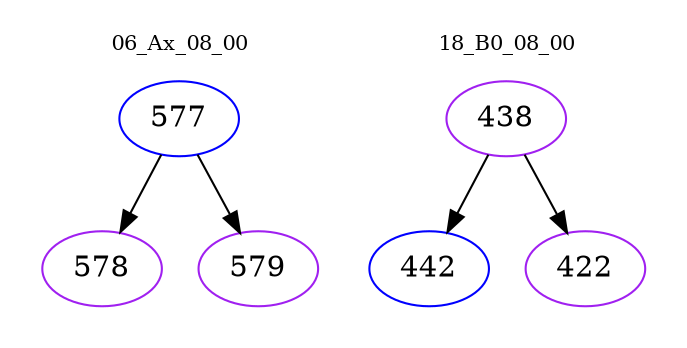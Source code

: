 digraph{
subgraph cluster_0 {
color = white
label = "06_Ax_08_00";
fontsize=10;
T0_577 [label="577", color="blue"]
T0_577 -> T0_578 [color="black"]
T0_578 [label="578", color="purple"]
T0_577 -> T0_579 [color="black"]
T0_579 [label="579", color="purple"]
}
subgraph cluster_1 {
color = white
label = "18_B0_08_00";
fontsize=10;
T1_438 [label="438", color="purple"]
T1_438 -> T1_442 [color="black"]
T1_442 [label="442", color="blue"]
T1_438 -> T1_422 [color="black"]
T1_422 [label="422", color="purple"]
}
}
